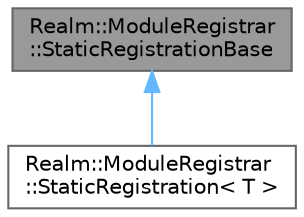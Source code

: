 digraph "Realm::ModuleRegistrar::StaticRegistrationBase"
{
 // LATEX_PDF_SIZE
  bgcolor="transparent";
  edge [fontname=Helvetica,fontsize=10,labelfontname=Helvetica,labelfontsize=10];
  node [fontname=Helvetica,fontsize=10,shape=box,height=0.2,width=0.4];
  Node1 [id="Node000001",label="Realm::ModuleRegistrar\l::StaticRegistrationBase",height=0.2,width=0.4,color="gray40", fillcolor="grey60", style="filled", fontcolor="black",tooltip=" "];
  Node1 -> Node2 [id="edge1_Node000001_Node000002",dir="back",color="steelblue1",style="solid",tooltip=" "];
  Node2 [id="Node000002",label="Realm::ModuleRegistrar\l::StaticRegistration\< T \>",height=0.2,width=0.4,color="gray40", fillcolor="white", style="filled",URL="$classRealm_1_1ModuleRegistrar_1_1StaticRegistration.html",tooltip=" "];
}
